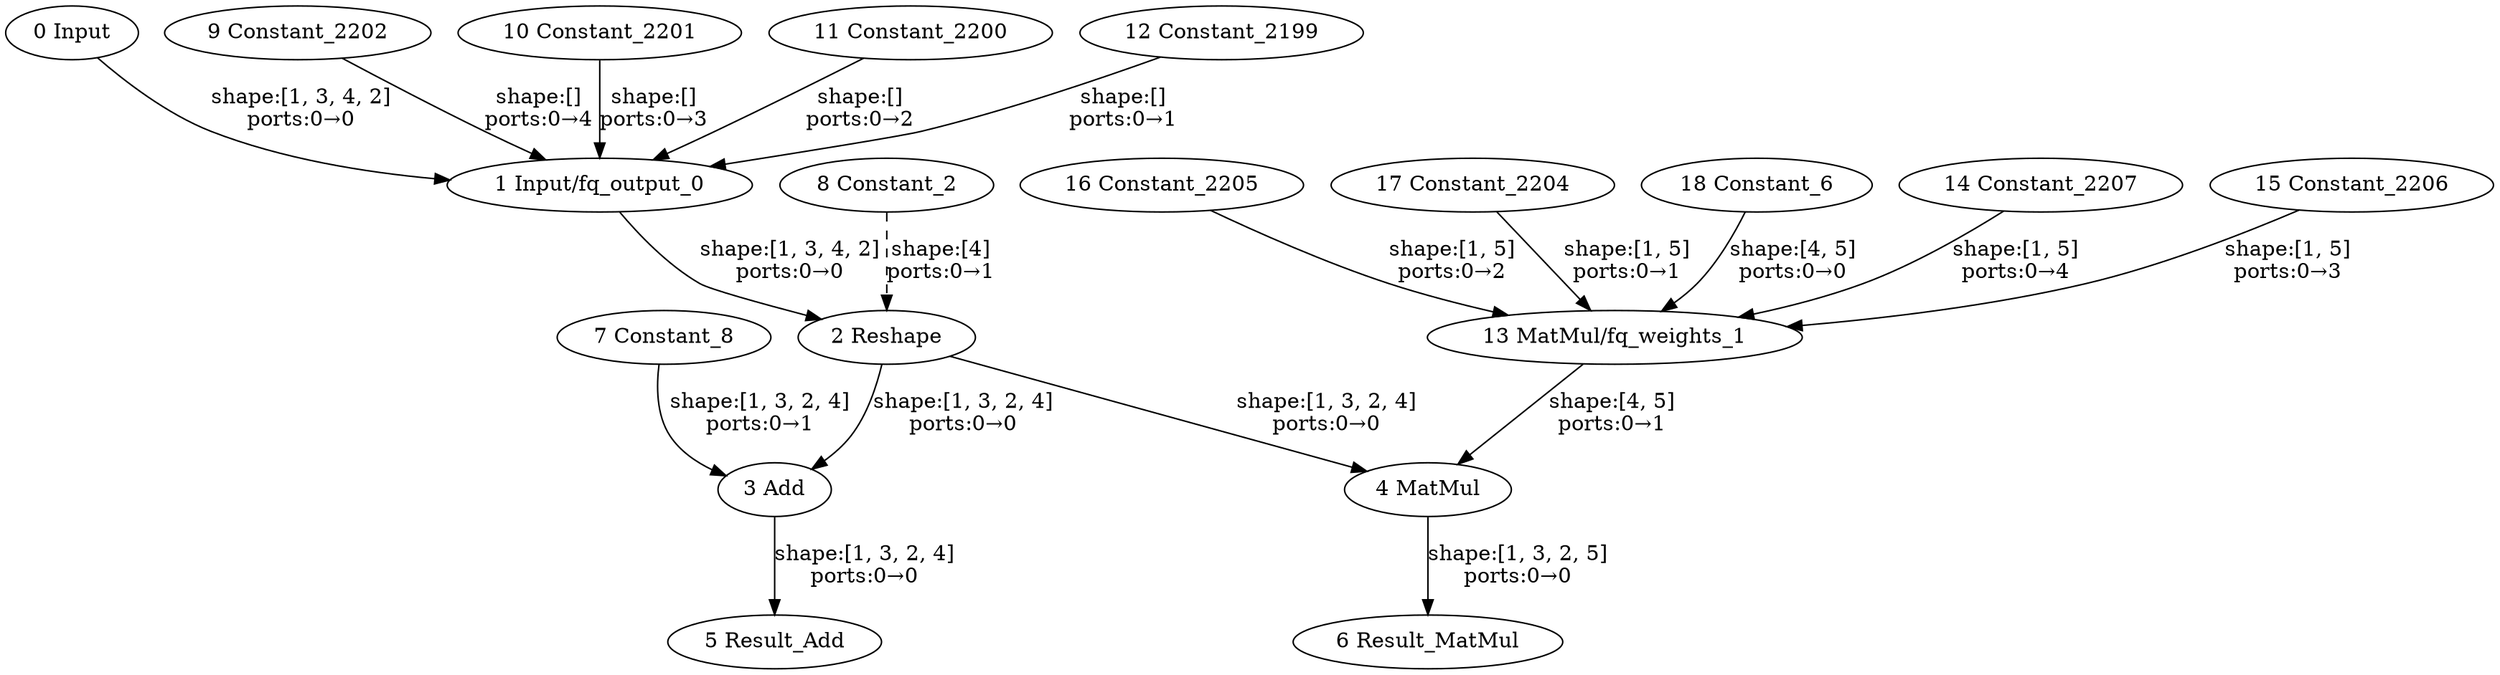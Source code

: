 strict digraph  {
"0 Input" [id=0, type=Parameter];
"1 Input/fq_output_0" [id=1, type=FakeQuantize];
"2 Reshape" [id=2, type=Reshape];
"3 Add" [id=3, type=Add];
"4 MatMul" [id=4, type=MatMul];
"5 Result_Add" [id=5, type=Result];
"6 Result_MatMul" [id=6, type=Result];
"7 Constant_8" [id=7, type=Constant];
"8 Constant_2" [id=8, type=Constant];
"9 Constant_2202" [id=9, type=Constant];
"10 Constant_2201" [id=10, type=Constant];
"11 Constant_2200" [id=11, type=Constant];
"12 Constant_2199" [id=12, type=Constant];
"13 MatMul/fq_weights_1" [id=13, type=FakeQuantize];
"14 Constant_2207" [id=14, type=Constant];
"15 Constant_2206" [id=15, type=Constant];
"16 Constant_2205" [id=16, type=Constant];
"17 Constant_2204" [id=17, type=Constant];
"18 Constant_6" [id=18, type=Constant];
"0 Input" -> "1 Input/fq_output_0"  [label="shape:[1, 3, 4, 2]\nports:0→0", style=solid];
"1 Input/fq_output_0" -> "2 Reshape"  [label="shape:[1, 3, 4, 2]\nports:0→0", style=solid];
"2 Reshape" -> "3 Add"  [label="shape:[1, 3, 2, 4]\nports:0→0", style=solid];
"2 Reshape" -> "4 MatMul"  [label="shape:[1, 3, 2, 4]\nports:0→0", style=solid];
"3 Add" -> "5 Result_Add"  [label="shape:[1, 3, 2, 4]\nports:0→0", style=solid];
"4 MatMul" -> "6 Result_MatMul"  [label="shape:[1, 3, 2, 5]\nports:0→0", style=solid];
"7 Constant_8" -> "3 Add"  [label="shape:[1, 3, 2, 4]\nports:0→1", style=solid];
"8 Constant_2" -> "2 Reshape"  [label="shape:[4]\nports:0→1", style=dashed];
"9 Constant_2202" -> "1 Input/fq_output_0"  [label="shape:[]\nports:0→4", style=solid];
"10 Constant_2201" -> "1 Input/fq_output_0"  [label="shape:[]\nports:0→3", style=solid];
"11 Constant_2200" -> "1 Input/fq_output_0"  [label="shape:[]\nports:0→2", style=solid];
"12 Constant_2199" -> "1 Input/fq_output_0"  [label="shape:[]\nports:0→1", style=solid];
"13 MatMul/fq_weights_1" -> "4 MatMul"  [label="shape:[4, 5]\nports:0→1", style=solid];
"14 Constant_2207" -> "13 MatMul/fq_weights_1"  [label="shape:[1, 5]\nports:0→4", style=solid];
"15 Constant_2206" -> "13 MatMul/fq_weights_1"  [label="shape:[1, 5]\nports:0→3", style=solid];
"16 Constant_2205" -> "13 MatMul/fq_weights_1"  [label="shape:[1, 5]\nports:0→2", style=solid];
"17 Constant_2204" -> "13 MatMul/fq_weights_1"  [label="shape:[1, 5]\nports:0→1", style=solid];
"18 Constant_6" -> "13 MatMul/fq_weights_1"  [label="shape:[4, 5]\nports:0→0", style=solid];
}
